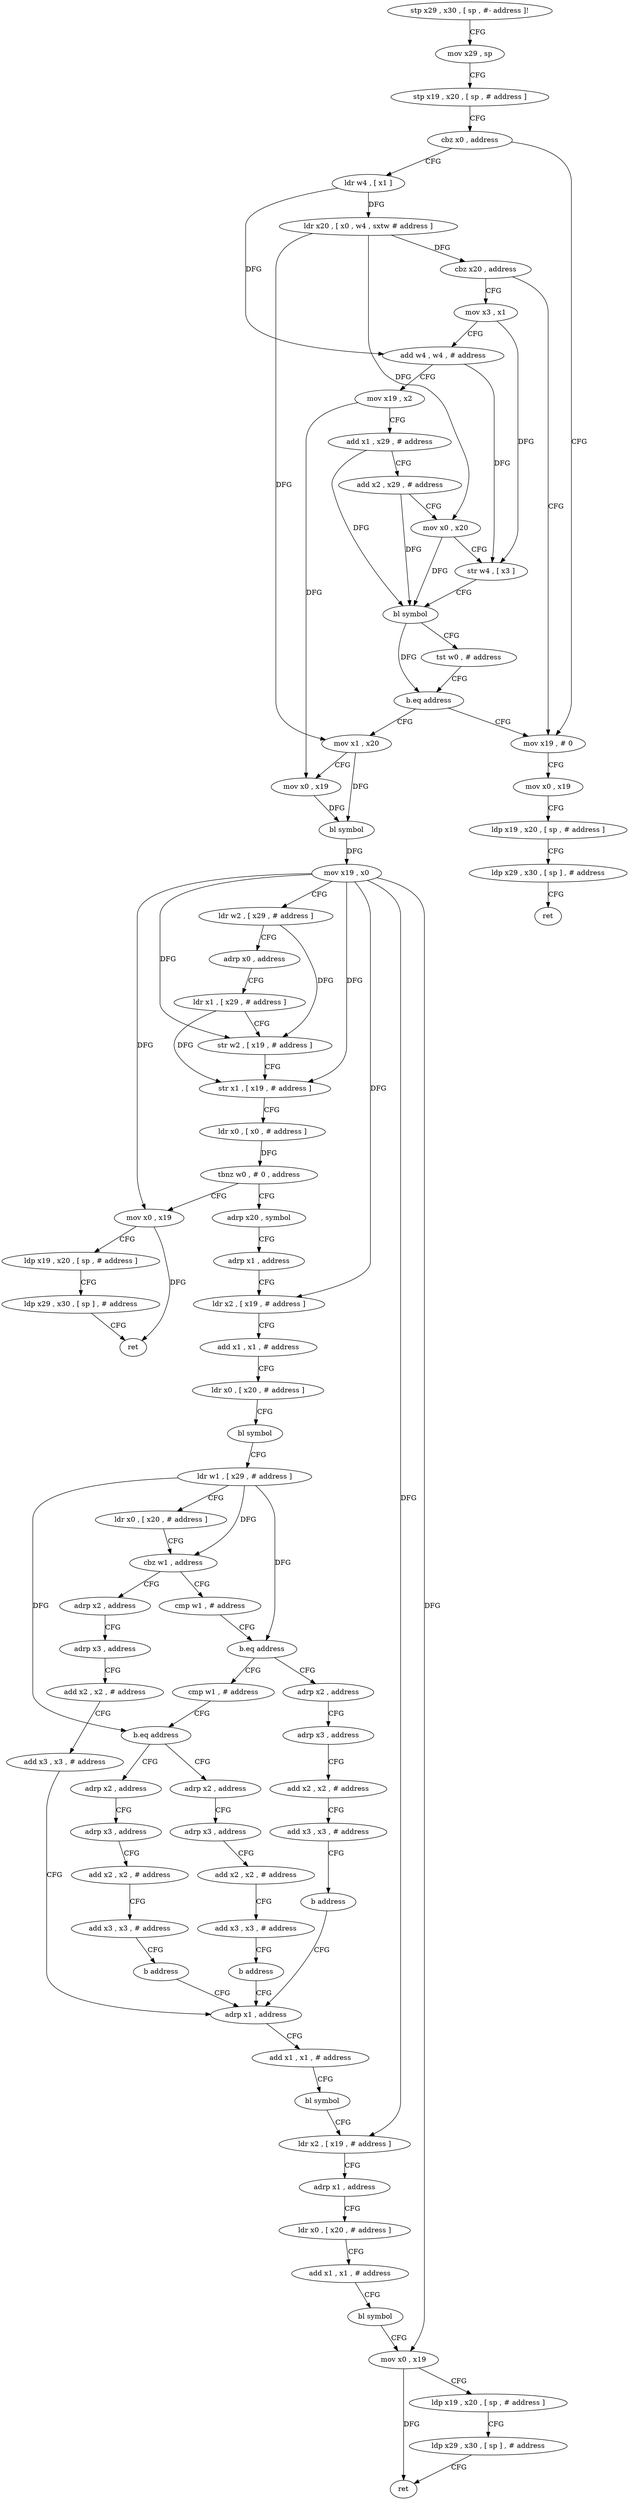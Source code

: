 digraph "func" {
"4246552" [label = "stp x29 , x30 , [ sp , #- address ]!" ]
"4246556" [label = "mov x29 , sp" ]
"4246560" [label = "stp x19 , x20 , [ sp , # address ]" ]
"4246564" [label = "cbz x0 , address" ]
"4246752" [label = "mov x19 , # 0" ]
"4246568" [label = "ldr w4 , [ x1 ]" ]
"4246756" [label = "mov x0 , x19" ]
"4246760" [label = "ldp x19 , x20 , [ sp , # address ]" ]
"4246764" [label = "ldp x29 , x30 , [ sp ] , # address" ]
"4246768" [label = "ret" ]
"4246572" [label = "ldr x20 , [ x0 , w4 , sxtw # address ]" ]
"4246576" [label = "cbz x20 , address" ]
"4246580" [label = "mov x3 , x1" ]
"4246584" [label = "add w4 , w4 , # address" ]
"4246588" [label = "mov x19 , x2" ]
"4246592" [label = "add x1 , x29 , # address" ]
"4246596" [label = "add x2 , x29 , # address" ]
"4246600" [label = "mov x0 , x20" ]
"4246604" [label = "str w4 , [ x3 ]" ]
"4246608" [label = "bl symbol" ]
"4246612" [label = "tst w0 , # address" ]
"4246616" [label = "b.eq address" ]
"4246620" [label = "mov x1 , x20" ]
"4246624" [label = "mov x0 , x19" ]
"4246628" [label = "bl symbol" ]
"4246632" [label = "mov x19 , x0" ]
"4246636" [label = "ldr w2 , [ x29 , # address ]" ]
"4246640" [label = "adrp x0 , address" ]
"4246644" [label = "ldr x1 , [ x29 , # address ]" ]
"4246648" [label = "str w2 , [ x19 , # address ]" ]
"4246652" [label = "str x1 , [ x19 , # address ]" ]
"4246656" [label = "ldr x0 , [ x0 , # address ]" ]
"4246660" [label = "tbnz w0 , # 0 , address" ]
"4246680" [label = "adrp x20 , symbol" ]
"4246664" [label = "mov x0 , x19" ]
"4246684" [label = "adrp x1 , address" ]
"4246688" [label = "ldr x2 , [ x19 , # address ]" ]
"4246692" [label = "add x1 , x1 , # address" ]
"4246696" [label = "ldr x0 , [ x20 , # address ]" ]
"4246700" [label = "bl symbol" ]
"4246704" [label = "ldr w1 , [ x29 , # address ]" ]
"4246708" [label = "ldr x0 , [ x20 , # address ]" ]
"4246712" [label = "cbz w1 , address" ]
"4246776" [label = "adrp x2 , address" ]
"4246716" [label = "cmp w1 , # address" ]
"4246668" [label = "ldp x19 , x20 , [ sp , # address ]" ]
"4246672" [label = "ldp x29 , x30 , [ sp ] , # address" ]
"4246676" [label = "ret" ]
"4246780" [label = "adrp x3 , address" ]
"4246784" [label = "add x2 , x2 , # address" ]
"4246788" [label = "add x3 , x3 , # address" ]
"4246792" [label = "adrp x1 , address" ]
"4246720" [label = "b.eq address" ]
"4246840" [label = "adrp x2 , address" ]
"4246724" [label = "cmp w1 , # address" ]
"4246844" [label = "adrp x3 , address" ]
"4246848" [label = "add x2 , x2 , # address" ]
"4246852" [label = "add x3 , x3 , # address" ]
"4246856" [label = "b address" ]
"4246728" [label = "b.eq address" ]
"4246864" [label = "adrp x2 , address" ]
"4246732" [label = "adrp x2 , address" ]
"4246796" [label = "add x1 , x1 , # address" ]
"4246800" [label = "bl symbol" ]
"4246804" [label = "ldr x2 , [ x19 , # address ]" ]
"4246808" [label = "adrp x1 , address" ]
"4246812" [label = "ldr x0 , [ x20 , # address ]" ]
"4246816" [label = "add x1 , x1 , # address" ]
"4246820" [label = "bl symbol" ]
"4246824" [label = "mov x0 , x19" ]
"4246828" [label = "ldp x19 , x20 , [ sp , # address ]" ]
"4246832" [label = "ldp x29 , x30 , [ sp ] , # address" ]
"4246836" [label = "ret" ]
"4246868" [label = "adrp x3 , address" ]
"4246872" [label = "add x2 , x2 , # address" ]
"4246876" [label = "add x3 , x3 , # address" ]
"4246880" [label = "b address" ]
"4246736" [label = "adrp x3 , address" ]
"4246740" [label = "add x2 , x2 , # address" ]
"4246744" [label = "add x3 , x3 , # address" ]
"4246748" [label = "b address" ]
"4246552" -> "4246556" [ label = "CFG" ]
"4246556" -> "4246560" [ label = "CFG" ]
"4246560" -> "4246564" [ label = "CFG" ]
"4246564" -> "4246752" [ label = "CFG" ]
"4246564" -> "4246568" [ label = "CFG" ]
"4246752" -> "4246756" [ label = "CFG" ]
"4246568" -> "4246572" [ label = "DFG" ]
"4246568" -> "4246584" [ label = "DFG" ]
"4246756" -> "4246760" [ label = "CFG" ]
"4246760" -> "4246764" [ label = "CFG" ]
"4246764" -> "4246768" [ label = "CFG" ]
"4246572" -> "4246576" [ label = "DFG" ]
"4246572" -> "4246600" [ label = "DFG" ]
"4246572" -> "4246620" [ label = "DFG" ]
"4246576" -> "4246752" [ label = "CFG" ]
"4246576" -> "4246580" [ label = "CFG" ]
"4246580" -> "4246584" [ label = "CFG" ]
"4246580" -> "4246604" [ label = "DFG" ]
"4246584" -> "4246588" [ label = "CFG" ]
"4246584" -> "4246604" [ label = "DFG" ]
"4246588" -> "4246592" [ label = "CFG" ]
"4246588" -> "4246624" [ label = "DFG" ]
"4246592" -> "4246596" [ label = "CFG" ]
"4246592" -> "4246608" [ label = "DFG" ]
"4246596" -> "4246600" [ label = "CFG" ]
"4246596" -> "4246608" [ label = "DFG" ]
"4246600" -> "4246604" [ label = "CFG" ]
"4246600" -> "4246608" [ label = "DFG" ]
"4246604" -> "4246608" [ label = "CFG" ]
"4246608" -> "4246612" [ label = "CFG" ]
"4246608" -> "4246616" [ label = "DFG" ]
"4246612" -> "4246616" [ label = "CFG" ]
"4246616" -> "4246752" [ label = "CFG" ]
"4246616" -> "4246620" [ label = "CFG" ]
"4246620" -> "4246624" [ label = "CFG" ]
"4246620" -> "4246628" [ label = "DFG" ]
"4246624" -> "4246628" [ label = "DFG" ]
"4246628" -> "4246632" [ label = "DFG" ]
"4246632" -> "4246636" [ label = "CFG" ]
"4246632" -> "4246648" [ label = "DFG" ]
"4246632" -> "4246652" [ label = "DFG" ]
"4246632" -> "4246688" [ label = "DFG" ]
"4246632" -> "4246664" [ label = "DFG" ]
"4246632" -> "4246804" [ label = "DFG" ]
"4246632" -> "4246824" [ label = "DFG" ]
"4246636" -> "4246640" [ label = "CFG" ]
"4246636" -> "4246648" [ label = "DFG" ]
"4246640" -> "4246644" [ label = "CFG" ]
"4246644" -> "4246648" [ label = "CFG" ]
"4246644" -> "4246652" [ label = "DFG" ]
"4246648" -> "4246652" [ label = "CFG" ]
"4246652" -> "4246656" [ label = "CFG" ]
"4246656" -> "4246660" [ label = "DFG" ]
"4246660" -> "4246680" [ label = "CFG" ]
"4246660" -> "4246664" [ label = "CFG" ]
"4246680" -> "4246684" [ label = "CFG" ]
"4246664" -> "4246668" [ label = "CFG" ]
"4246664" -> "4246676" [ label = "DFG" ]
"4246684" -> "4246688" [ label = "CFG" ]
"4246688" -> "4246692" [ label = "CFG" ]
"4246692" -> "4246696" [ label = "CFG" ]
"4246696" -> "4246700" [ label = "CFG" ]
"4246700" -> "4246704" [ label = "CFG" ]
"4246704" -> "4246708" [ label = "CFG" ]
"4246704" -> "4246712" [ label = "DFG" ]
"4246704" -> "4246720" [ label = "DFG" ]
"4246704" -> "4246728" [ label = "DFG" ]
"4246708" -> "4246712" [ label = "CFG" ]
"4246712" -> "4246776" [ label = "CFG" ]
"4246712" -> "4246716" [ label = "CFG" ]
"4246776" -> "4246780" [ label = "CFG" ]
"4246716" -> "4246720" [ label = "CFG" ]
"4246668" -> "4246672" [ label = "CFG" ]
"4246672" -> "4246676" [ label = "CFG" ]
"4246780" -> "4246784" [ label = "CFG" ]
"4246784" -> "4246788" [ label = "CFG" ]
"4246788" -> "4246792" [ label = "CFG" ]
"4246792" -> "4246796" [ label = "CFG" ]
"4246720" -> "4246840" [ label = "CFG" ]
"4246720" -> "4246724" [ label = "CFG" ]
"4246840" -> "4246844" [ label = "CFG" ]
"4246724" -> "4246728" [ label = "CFG" ]
"4246844" -> "4246848" [ label = "CFG" ]
"4246848" -> "4246852" [ label = "CFG" ]
"4246852" -> "4246856" [ label = "CFG" ]
"4246856" -> "4246792" [ label = "CFG" ]
"4246728" -> "4246864" [ label = "CFG" ]
"4246728" -> "4246732" [ label = "CFG" ]
"4246864" -> "4246868" [ label = "CFG" ]
"4246732" -> "4246736" [ label = "CFG" ]
"4246796" -> "4246800" [ label = "CFG" ]
"4246800" -> "4246804" [ label = "CFG" ]
"4246804" -> "4246808" [ label = "CFG" ]
"4246808" -> "4246812" [ label = "CFG" ]
"4246812" -> "4246816" [ label = "CFG" ]
"4246816" -> "4246820" [ label = "CFG" ]
"4246820" -> "4246824" [ label = "CFG" ]
"4246824" -> "4246828" [ label = "CFG" ]
"4246824" -> "4246836" [ label = "DFG" ]
"4246828" -> "4246832" [ label = "CFG" ]
"4246832" -> "4246836" [ label = "CFG" ]
"4246868" -> "4246872" [ label = "CFG" ]
"4246872" -> "4246876" [ label = "CFG" ]
"4246876" -> "4246880" [ label = "CFG" ]
"4246880" -> "4246792" [ label = "CFG" ]
"4246736" -> "4246740" [ label = "CFG" ]
"4246740" -> "4246744" [ label = "CFG" ]
"4246744" -> "4246748" [ label = "CFG" ]
"4246748" -> "4246792" [ label = "CFG" ]
}
